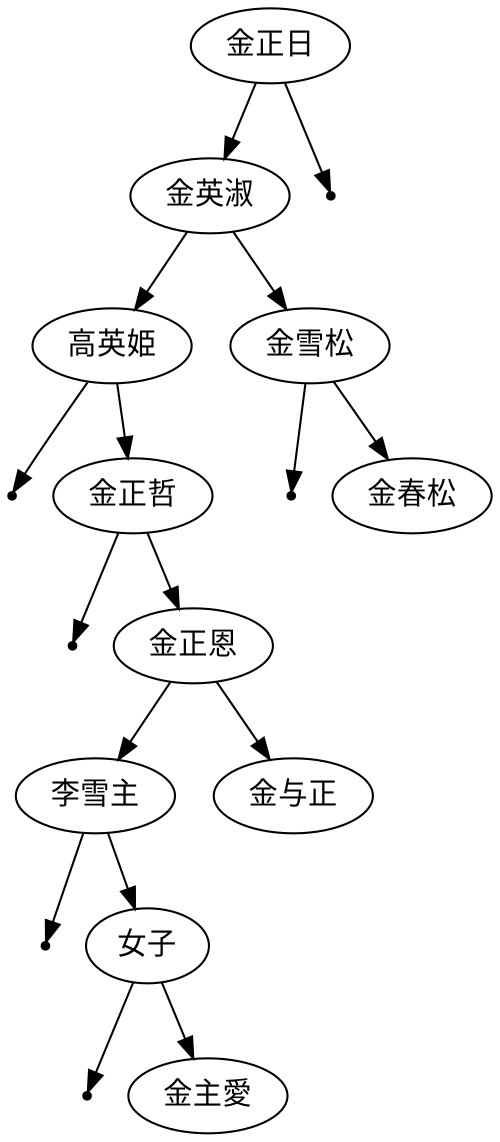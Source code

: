 digraph kju{
  graph [ordering="out"];
  null0,null1,null2,null3,null4,null5[shape=point];
  金正日->金英淑;
  金正日->null0;
  金英淑->高英姫;
  金英淑->金雪松;
  金雪松->null1;
  金雪松->金春松;
  高英姫->null2;
  高英姫->金正哲;
  金正哲->null3;
  金正哲->金正恩;
  金正恩->李雪主;
  金正恩->金与正;
  李雪主->null4;
  李雪主->女子;
  女子->null5;
  女子->金主愛;
  
}